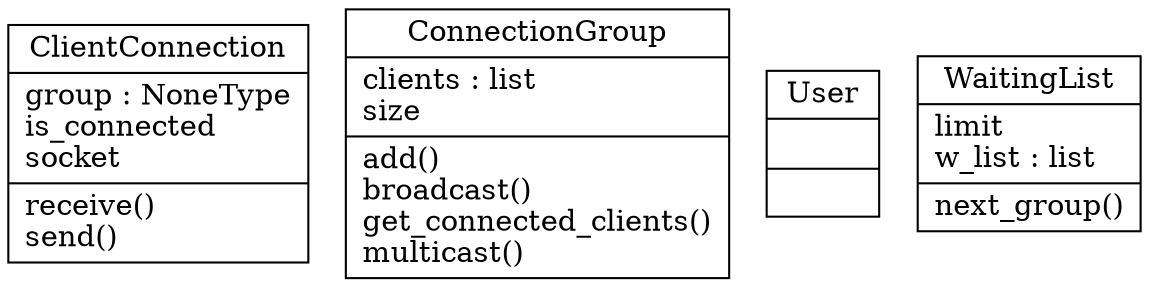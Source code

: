 digraph "classes" {
charset="utf-8"
rankdir=BT
"0" [label="{ClientConnection|group : NoneType\lis_connected\lsocket\l|receive()\lsend()\l}", shape="record"];
"1" [label="{ConnectionGroup|clients : list\lsize\l|add()\lbroadcast()\lget_connected_clients()\lmulticast()\l}", shape="record"];
"2" [label="{User|\l|}", shape="record"];
"3" [label="{WaitingList|limit\lw_list : list\l|next_group()\l}", shape="record"];
}
